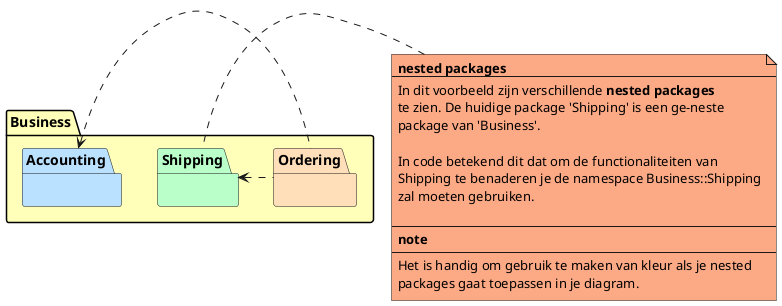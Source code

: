 @startuml
'https://plantuml.com/class-diagram

allowmixing

package p1 as "Business" #FFFFBA {
    package "Accounting" as p1.1 #BAE1FF{}
    package "Ordering" as p1.2 #FFDFBA{}
    package "Shipping" as p1.3 #BAFFC9{}

    p1.2 .left.> p1.3
    p1.1 <.right. p1.2
}

note left of p1.3 #FCA985
    **nested packages**
    --
    In dit voorbeeld zijn verschillende **nested packages**
    te zien. De huidige package 'Shipping' is een ge-neste
    package van 'Business'.

    In code betekend dit dat om de functionaliteiten van
    Shipping te benaderen je de namespace Business::Shipping
    zal moeten gebruiken.

    --
    **note**
    --
    Het is handig om gebruik te maken van kleur als je nested
    packages gaat toepassen in je diagram.
end note

@enduml